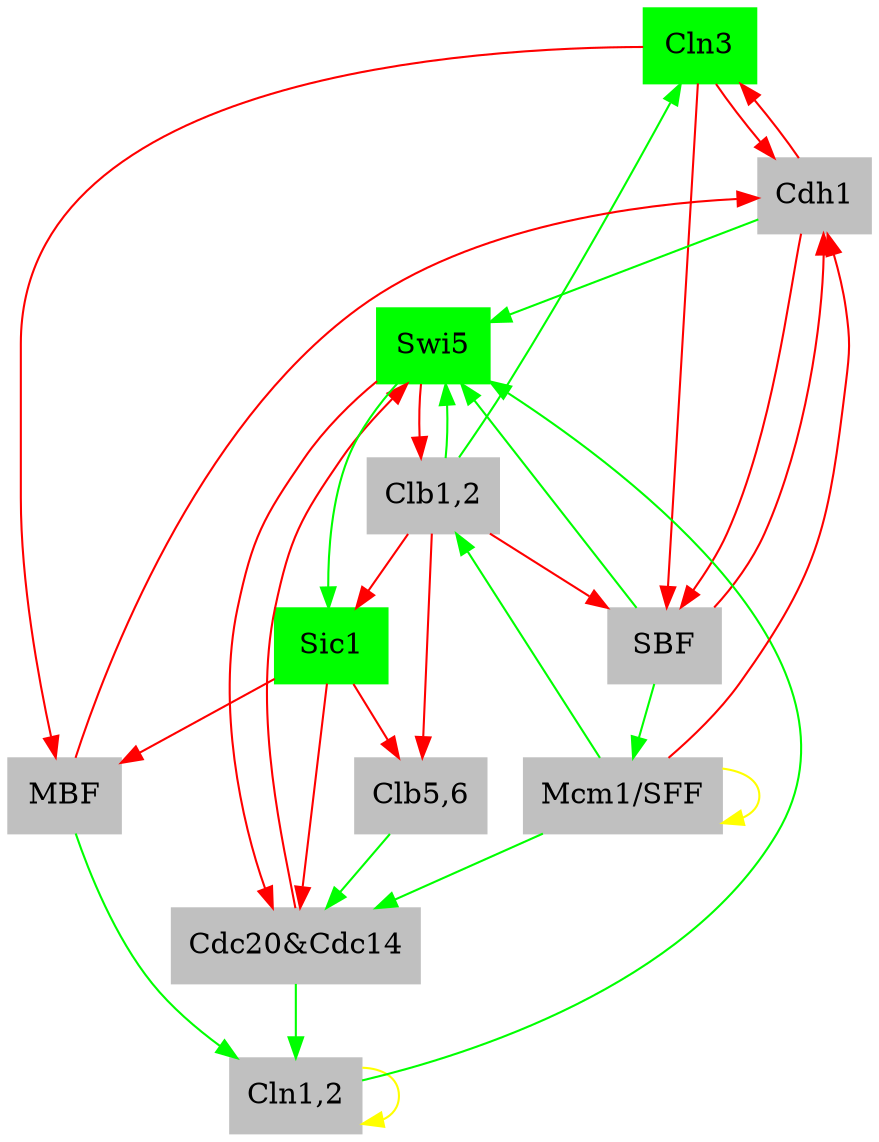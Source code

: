 digraph 10000100100  {
"Cln3" [shape=box, color=green, style=filled];
	edge [color=green]; 
	"Clb1,2" -> "Cln3";
	edge [color=red]; 
	"Cdh1" -> "Cln3";
"MBF" [shape=box, color=gray, style=filled];
	edge [color=red]; 
	"Cln3" -> "MBF";
	"Sic1" -> "MBF";
"SBF" [shape=box, color=gray, style=filled];
	edge [color=red]; 
	"Cdh1" -> "SBF";
	"Clb1,2" -> "SBF";
	"Cln3" -> "SBF";
"Cln1,2" [shape=box, color=gray, style=filled];
	edge [color=yellow]; 
	"Cln1,2" -> "Cln1,2";
	edge [color=green]; 
	"Cdc20&Cdc14" -> "Cln1,2";
	"MBF" -> "Cln1,2";
"Cdh1" [shape=box, color=gray, style=filled];
	edge [color=red]; 
	"Cln3" -> "Cdh1";
	"MBF" -> "Cdh1";
	"Mcm1/SFF" -> "Cdh1";
	"SBF" -> "Cdh1";
"Swi5" [shape=box, color=green, style=filled];
	edge [color=green]; 
	"Cdh1" -> "Swi5";
	"Clb1,2" -> "Swi5";
	"Cln1,2" -> "Swi5";
	"SBF" -> "Swi5";
	edge [color=red]; 
	"Cdc20&Cdc14" -> "Swi5";
"Cdc20&Cdc14" [shape=box, color=gray, style=filled];
	edge [color=green]; 
	"Clb5,6" -> "Cdc20&Cdc14";
	"Mcm1/SFF" -> "Cdc20&Cdc14";
	edge [color=red]; 
	"Sic1" -> "Cdc20&Cdc14";
	"Swi5" -> "Cdc20&Cdc14";
"Clb5,6" [shape=box, color=gray, style=filled];
	edge [color=red]; 
	"Clb1,2" -> "Clb5,6";
	"Sic1" -> "Clb5,6";
"Sic1" [shape=box, color=green, style=filled];
	edge [color=green]; 
	"Swi5" -> "Sic1";
	edge [color=red]; 
	"Clb1,2" -> "Sic1";
"Clb1,2" [shape=box, color=gray, style=filled];
	edge [color=green]; 
	"Mcm1/SFF" -> "Clb1,2";
	edge [color=red]; 
	"Swi5" -> "Clb1,2";
"Mcm1/SFF" [shape=box, color=gray, style=filled];
	edge [color=yellow]; 
	"Mcm1/SFF" -> "Mcm1/SFF";
	edge [color=green]; 
	"SBF" -> "Mcm1/SFF";

}